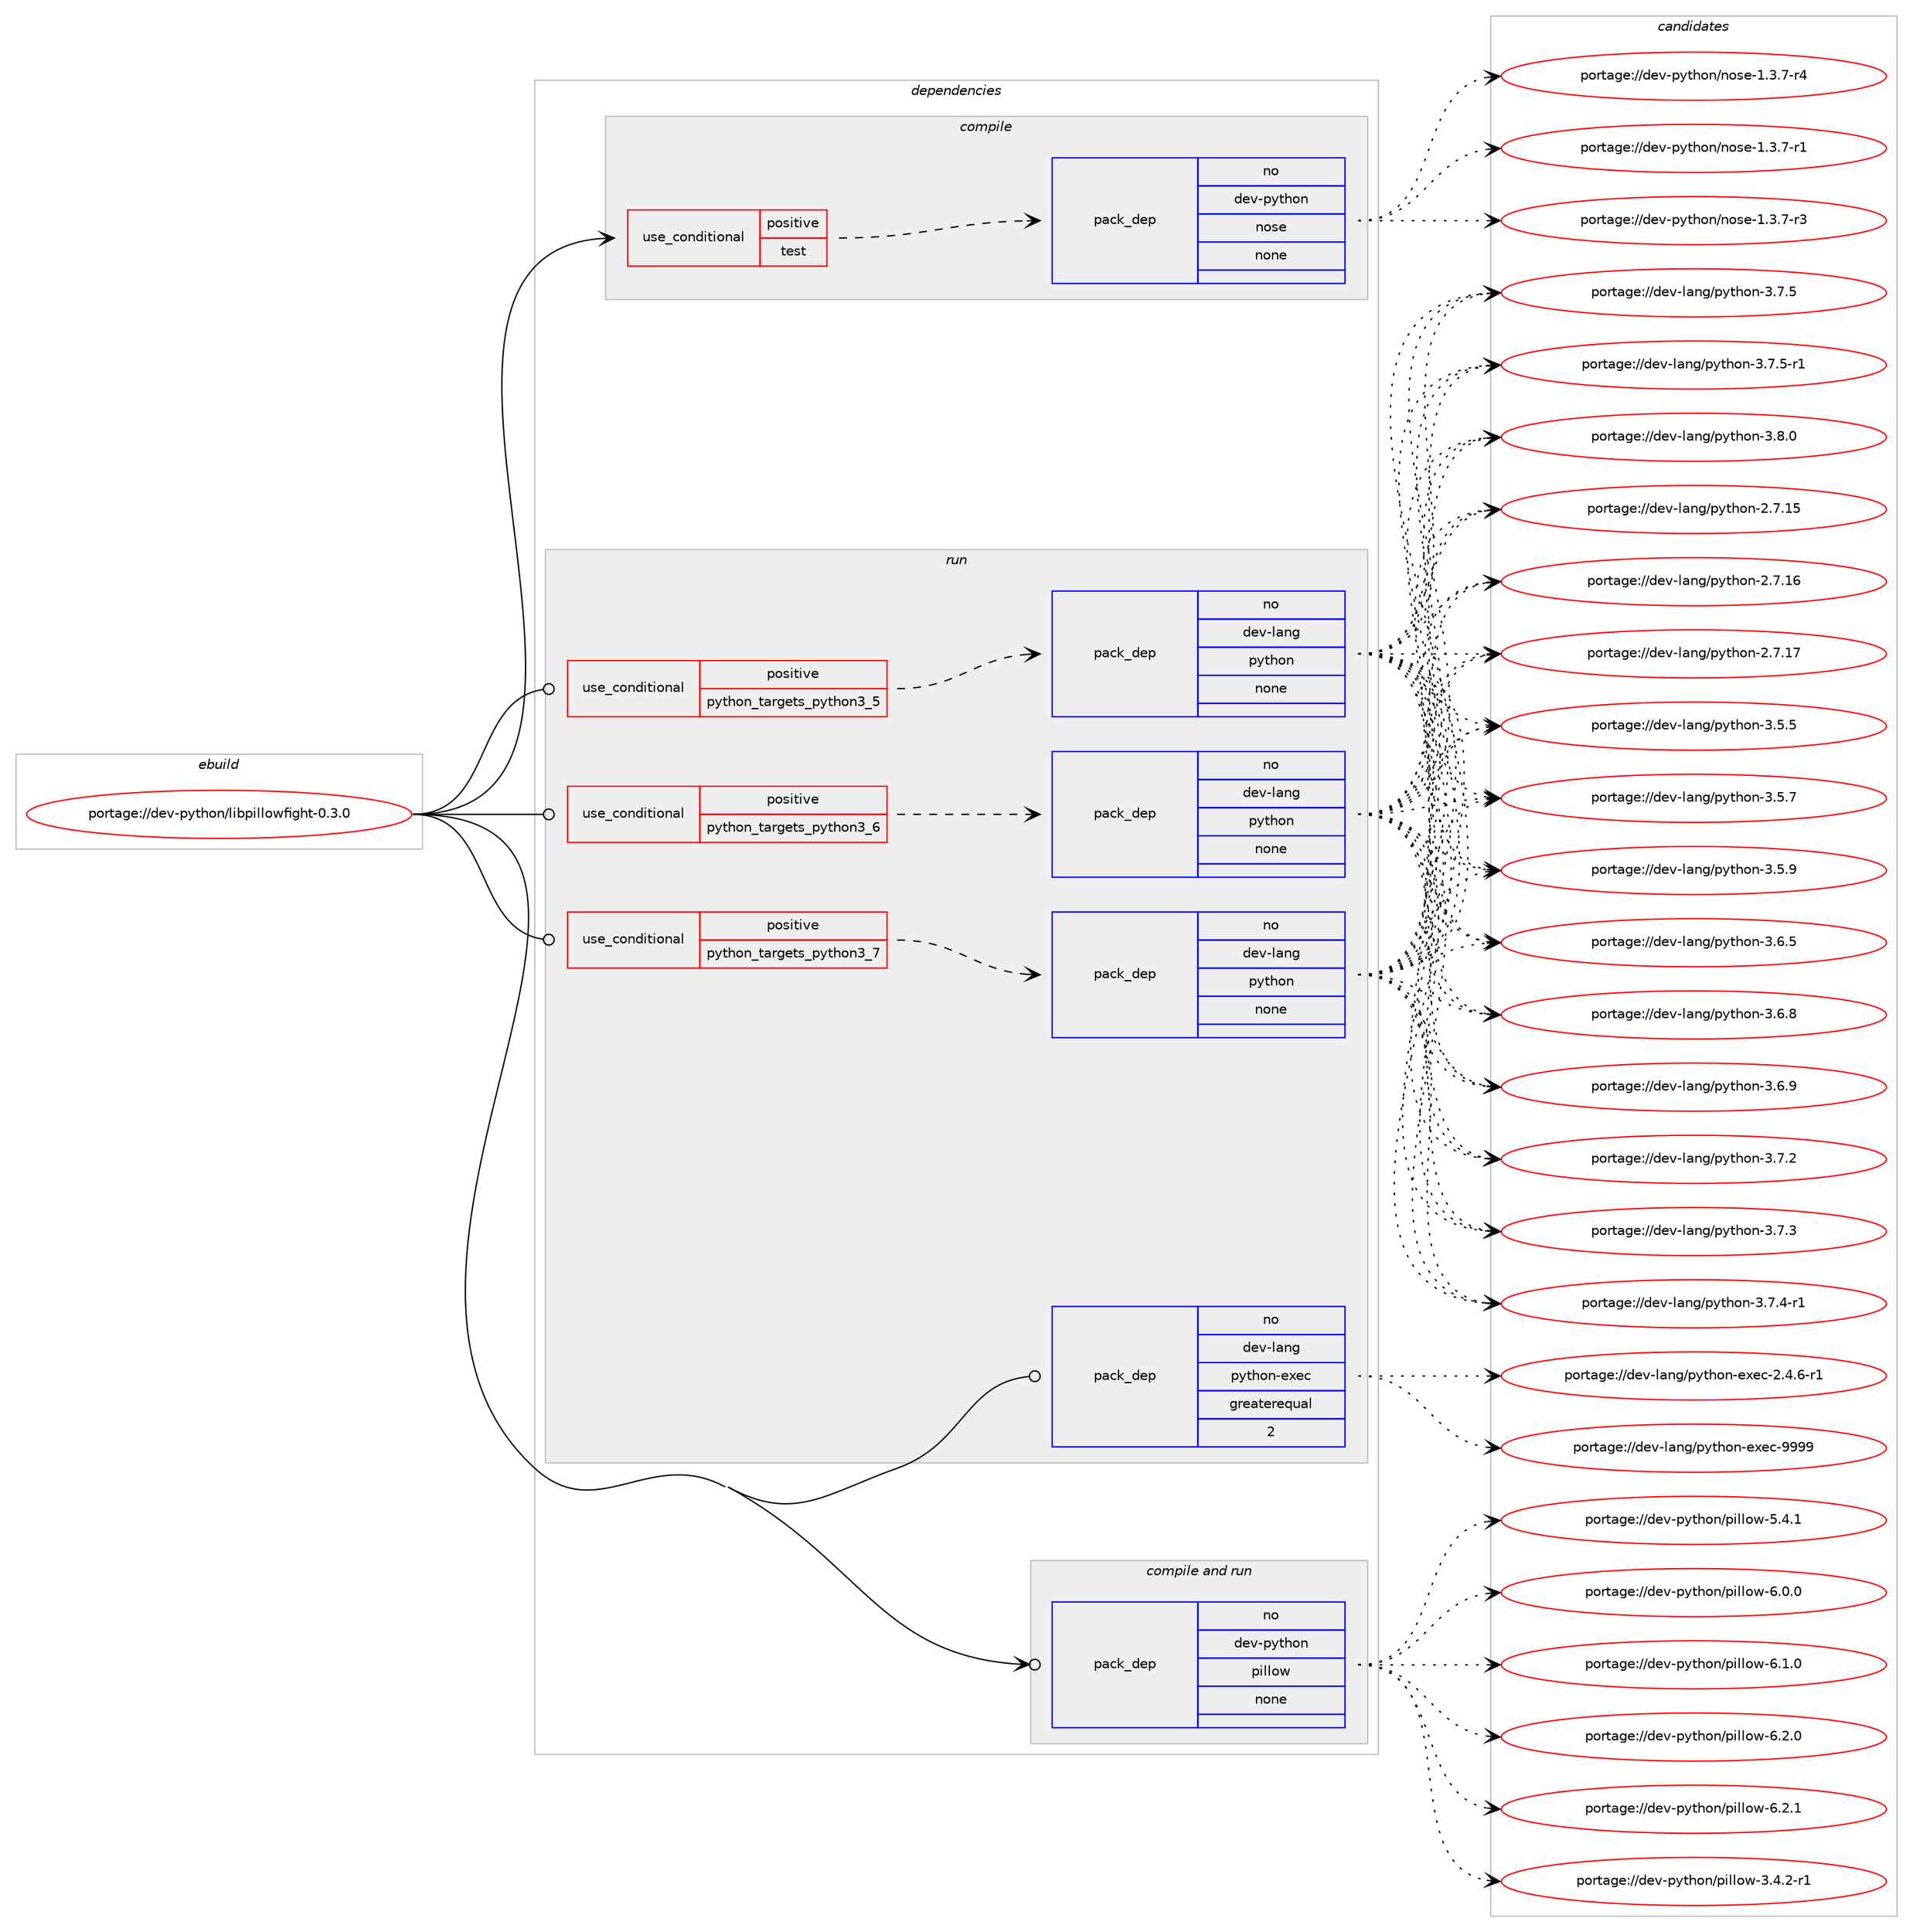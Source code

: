 digraph prolog {

# *************
# Graph options
# *************

newrank=true;
concentrate=true;
compound=true;
graph [rankdir=LR,fontname=Helvetica,fontsize=10,ranksep=1.5];#, ranksep=2.5, nodesep=0.2];
edge  [arrowhead=vee];
node  [fontname=Helvetica,fontsize=10];

# **********
# The ebuild
# **********

subgraph cluster_leftcol {
color=gray;
rank=same;
label=<<i>ebuild</i>>;
id [label="portage://dev-python/libpillowfight-0.3.0", color=red, width=4, href="../dev-python/libpillowfight-0.3.0.svg"];
}

# ****************
# The dependencies
# ****************

subgraph cluster_midcol {
color=gray;
label=<<i>dependencies</i>>;
subgraph cluster_compile {
fillcolor="#eeeeee";
style=filled;
label=<<i>compile</i>>;
subgraph cond31202 {
dependency147769 [label=<<TABLE BORDER="0" CELLBORDER="1" CELLSPACING="0" CELLPADDING="4"><TR><TD ROWSPAN="3" CELLPADDING="10">use_conditional</TD></TR><TR><TD>positive</TD></TR><TR><TD>test</TD></TR></TABLE>>, shape=none, color=red];
subgraph pack113242 {
dependency147770 [label=<<TABLE BORDER="0" CELLBORDER="1" CELLSPACING="0" CELLPADDING="4" WIDTH="220"><TR><TD ROWSPAN="6" CELLPADDING="30">pack_dep</TD></TR><TR><TD WIDTH="110">no</TD></TR><TR><TD>dev-python</TD></TR><TR><TD>nose</TD></TR><TR><TD>none</TD></TR><TR><TD></TD></TR></TABLE>>, shape=none, color=blue];
}
dependency147769:e -> dependency147770:w [weight=20,style="dashed",arrowhead="vee"];
}
id:e -> dependency147769:w [weight=20,style="solid",arrowhead="vee"];
}
subgraph cluster_compileandrun {
fillcolor="#eeeeee";
style=filled;
label=<<i>compile and run</i>>;
subgraph pack113243 {
dependency147771 [label=<<TABLE BORDER="0" CELLBORDER="1" CELLSPACING="0" CELLPADDING="4" WIDTH="220"><TR><TD ROWSPAN="6" CELLPADDING="30">pack_dep</TD></TR><TR><TD WIDTH="110">no</TD></TR><TR><TD>dev-python</TD></TR><TR><TD>pillow</TD></TR><TR><TD>none</TD></TR><TR><TD></TD></TR></TABLE>>, shape=none, color=blue];
}
id:e -> dependency147771:w [weight=20,style="solid",arrowhead="odotvee"];
}
subgraph cluster_run {
fillcolor="#eeeeee";
style=filled;
label=<<i>run</i>>;
subgraph cond31203 {
dependency147772 [label=<<TABLE BORDER="0" CELLBORDER="1" CELLSPACING="0" CELLPADDING="4"><TR><TD ROWSPAN="3" CELLPADDING="10">use_conditional</TD></TR><TR><TD>positive</TD></TR><TR><TD>python_targets_python3_5</TD></TR></TABLE>>, shape=none, color=red];
subgraph pack113244 {
dependency147773 [label=<<TABLE BORDER="0" CELLBORDER="1" CELLSPACING="0" CELLPADDING="4" WIDTH="220"><TR><TD ROWSPAN="6" CELLPADDING="30">pack_dep</TD></TR><TR><TD WIDTH="110">no</TD></TR><TR><TD>dev-lang</TD></TR><TR><TD>python</TD></TR><TR><TD>none</TD></TR><TR><TD></TD></TR></TABLE>>, shape=none, color=blue];
}
dependency147772:e -> dependency147773:w [weight=20,style="dashed",arrowhead="vee"];
}
id:e -> dependency147772:w [weight=20,style="solid",arrowhead="odot"];
subgraph cond31204 {
dependency147774 [label=<<TABLE BORDER="0" CELLBORDER="1" CELLSPACING="0" CELLPADDING="4"><TR><TD ROWSPAN="3" CELLPADDING="10">use_conditional</TD></TR><TR><TD>positive</TD></TR><TR><TD>python_targets_python3_6</TD></TR></TABLE>>, shape=none, color=red];
subgraph pack113245 {
dependency147775 [label=<<TABLE BORDER="0" CELLBORDER="1" CELLSPACING="0" CELLPADDING="4" WIDTH="220"><TR><TD ROWSPAN="6" CELLPADDING="30">pack_dep</TD></TR><TR><TD WIDTH="110">no</TD></TR><TR><TD>dev-lang</TD></TR><TR><TD>python</TD></TR><TR><TD>none</TD></TR><TR><TD></TD></TR></TABLE>>, shape=none, color=blue];
}
dependency147774:e -> dependency147775:w [weight=20,style="dashed",arrowhead="vee"];
}
id:e -> dependency147774:w [weight=20,style="solid",arrowhead="odot"];
subgraph cond31205 {
dependency147776 [label=<<TABLE BORDER="0" CELLBORDER="1" CELLSPACING="0" CELLPADDING="4"><TR><TD ROWSPAN="3" CELLPADDING="10">use_conditional</TD></TR><TR><TD>positive</TD></TR><TR><TD>python_targets_python3_7</TD></TR></TABLE>>, shape=none, color=red];
subgraph pack113246 {
dependency147777 [label=<<TABLE BORDER="0" CELLBORDER="1" CELLSPACING="0" CELLPADDING="4" WIDTH="220"><TR><TD ROWSPAN="6" CELLPADDING="30">pack_dep</TD></TR><TR><TD WIDTH="110">no</TD></TR><TR><TD>dev-lang</TD></TR><TR><TD>python</TD></TR><TR><TD>none</TD></TR><TR><TD></TD></TR></TABLE>>, shape=none, color=blue];
}
dependency147776:e -> dependency147777:w [weight=20,style="dashed",arrowhead="vee"];
}
id:e -> dependency147776:w [weight=20,style="solid",arrowhead="odot"];
subgraph pack113247 {
dependency147778 [label=<<TABLE BORDER="0" CELLBORDER="1" CELLSPACING="0" CELLPADDING="4" WIDTH="220"><TR><TD ROWSPAN="6" CELLPADDING="30">pack_dep</TD></TR><TR><TD WIDTH="110">no</TD></TR><TR><TD>dev-lang</TD></TR><TR><TD>python-exec</TD></TR><TR><TD>greaterequal</TD></TR><TR><TD>2</TD></TR></TABLE>>, shape=none, color=blue];
}
id:e -> dependency147778:w [weight=20,style="solid",arrowhead="odot"];
}
}

# **************
# The candidates
# **************

subgraph cluster_choices {
rank=same;
color=gray;
label=<<i>candidates</i>>;

subgraph choice113242 {
color=black;
nodesep=1;
choiceportage10010111845112121116104111110471101111151014549465146554511449 [label="portage://dev-python/nose-1.3.7-r1", color=red, width=4,href="../dev-python/nose-1.3.7-r1.svg"];
choiceportage10010111845112121116104111110471101111151014549465146554511451 [label="portage://dev-python/nose-1.3.7-r3", color=red, width=4,href="../dev-python/nose-1.3.7-r3.svg"];
choiceportage10010111845112121116104111110471101111151014549465146554511452 [label="portage://dev-python/nose-1.3.7-r4", color=red, width=4,href="../dev-python/nose-1.3.7-r4.svg"];
dependency147770:e -> choiceportage10010111845112121116104111110471101111151014549465146554511449:w [style=dotted,weight="100"];
dependency147770:e -> choiceportage10010111845112121116104111110471101111151014549465146554511451:w [style=dotted,weight="100"];
dependency147770:e -> choiceportage10010111845112121116104111110471101111151014549465146554511452:w [style=dotted,weight="100"];
}
subgraph choice113243 {
color=black;
nodesep=1;
choiceportage10010111845112121116104111110471121051081081111194551465246504511449 [label="portage://dev-python/pillow-3.4.2-r1", color=red, width=4,href="../dev-python/pillow-3.4.2-r1.svg"];
choiceportage1001011184511212111610411111047112105108108111119455346524649 [label="portage://dev-python/pillow-5.4.1", color=red, width=4,href="../dev-python/pillow-5.4.1.svg"];
choiceportage1001011184511212111610411111047112105108108111119455446484648 [label="portage://dev-python/pillow-6.0.0", color=red, width=4,href="../dev-python/pillow-6.0.0.svg"];
choiceportage1001011184511212111610411111047112105108108111119455446494648 [label="portage://dev-python/pillow-6.1.0", color=red, width=4,href="../dev-python/pillow-6.1.0.svg"];
choiceportage1001011184511212111610411111047112105108108111119455446504648 [label="portage://dev-python/pillow-6.2.0", color=red, width=4,href="../dev-python/pillow-6.2.0.svg"];
choiceportage1001011184511212111610411111047112105108108111119455446504649 [label="portage://dev-python/pillow-6.2.1", color=red, width=4,href="../dev-python/pillow-6.2.1.svg"];
dependency147771:e -> choiceportage10010111845112121116104111110471121051081081111194551465246504511449:w [style=dotted,weight="100"];
dependency147771:e -> choiceportage1001011184511212111610411111047112105108108111119455346524649:w [style=dotted,weight="100"];
dependency147771:e -> choiceportage1001011184511212111610411111047112105108108111119455446484648:w [style=dotted,weight="100"];
dependency147771:e -> choiceportage1001011184511212111610411111047112105108108111119455446494648:w [style=dotted,weight="100"];
dependency147771:e -> choiceportage1001011184511212111610411111047112105108108111119455446504648:w [style=dotted,weight="100"];
dependency147771:e -> choiceportage1001011184511212111610411111047112105108108111119455446504649:w [style=dotted,weight="100"];
}
subgraph choice113244 {
color=black;
nodesep=1;
choiceportage10010111845108971101034711212111610411111045504655464953 [label="portage://dev-lang/python-2.7.15", color=red, width=4,href="../dev-lang/python-2.7.15.svg"];
choiceportage10010111845108971101034711212111610411111045504655464954 [label="portage://dev-lang/python-2.7.16", color=red, width=4,href="../dev-lang/python-2.7.16.svg"];
choiceportage10010111845108971101034711212111610411111045504655464955 [label="portage://dev-lang/python-2.7.17", color=red, width=4,href="../dev-lang/python-2.7.17.svg"];
choiceportage100101118451089711010347112121116104111110455146534653 [label="portage://dev-lang/python-3.5.5", color=red, width=4,href="../dev-lang/python-3.5.5.svg"];
choiceportage100101118451089711010347112121116104111110455146534655 [label="portage://dev-lang/python-3.5.7", color=red, width=4,href="../dev-lang/python-3.5.7.svg"];
choiceportage100101118451089711010347112121116104111110455146534657 [label="portage://dev-lang/python-3.5.9", color=red, width=4,href="../dev-lang/python-3.5.9.svg"];
choiceportage100101118451089711010347112121116104111110455146544653 [label="portage://dev-lang/python-3.6.5", color=red, width=4,href="../dev-lang/python-3.6.5.svg"];
choiceportage100101118451089711010347112121116104111110455146544656 [label="portage://dev-lang/python-3.6.8", color=red, width=4,href="../dev-lang/python-3.6.8.svg"];
choiceportage100101118451089711010347112121116104111110455146544657 [label="portage://dev-lang/python-3.6.9", color=red, width=4,href="../dev-lang/python-3.6.9.svg"];
choiceportage100101118451089711010347112121116104111110455146554650 [label="portage://dev-lang/python-3.7.2", color=red, width=4,href="../dev-lang/python-3.7.2.svg"];
choiceportage100101118451089711010347112121116104111110455146554651 [label="portage://dev-lang/python-3.7.3", color=red, width=4,href="../dev-lang/python-3.7.3.svg"];
choiceportage1001011184510897110103471121211161041111104551465546524511449 [label="portage://dev-lang/python-3.7.4-r1", color=red, width=4,href="../dev-lang/python-3.7.4-r1.svg"];
choiceportage100101118451089711010347112121116104111110455146554653 [label="portage://dev-lang/python-3.7.5", color=red, width=4,href="../dev-lang/python-3.7.5.svg"];
choiceportage1001011184510897110103471121211161041111104551465546534511449 [label="portage://dev-lang/python-3.7.5-r1", color=red, width=4,href="../dev-lang/python-3.7.5-r1.svg"];
choiceportage100101118451089711010347112121116104111110455146564648 [label="portage://dev-lang/python-3.8.0", color=red, width=4,href="../dev-lang/python-3.8.0.svg"];
dependency147773:e -> choiceportage10010111845108971101034711212111610411111045504655464953:w [style=dotted,weight="100"];
dependency147773:e -> choiceportage10010111845108971101034711212111610411111045504655464954:w [style=dotted,weight="100"];
dependency147773:e -> choiceportage10010111845108971101034711212111610411111045504655464955:w [style=dotted,weight="100"];
dependency147773:e -> choiceportage100101118451089711010347112121116104111110455146534653:w [style=dotted,weight="100"];
dependency147773:e -> choiceportage100101118451089711010347112121116104111110455146534655:w [style=dotted,weight="100"];
dependency147773:e -> choiceportage100101118451089711010347112121116104111110455146534657:w [style=dotted,weight="100"];
dependency147773:e -> choiceportage100101118451089711010347112121116104111110455146544653:w [style=dotted,weight="100"];
dependency147773:e -> choiceportage100101118451089711010347112121116104111110455146544656:w [style=dotted,weight="100"];
dependency147773:e -> choiceportage100101118451089711010347112121116104111110455146544657:w [style=dotted,weight="100"];
dependency147773:e -> choiceportage100101118451089711010347112121116104111110455146554650:w [style=dotted,weight="100"];
dependency147773:e -> choiceportage100101118451089711010347112121116104111110455146554651:w [style=dotted,weight="100"];
dependency147773:e -> choiceportage1001011184510897110103471121211161041111104551465546524511449:w [style=dotted,weight="100"];
dependency147773:e -> choiceportage100101118451089711010347112121116104111110455146554653:w [style=dotted,weight="100"];
dependency147773:e -> choiceportage1001011184510897110103471121211161041111104551465546534511449:w [style=dotted,weight="100"];
dependency147773:e -> choiceportage100101118451089711010347112121116104111110455146564648:w [style=dotted,weight="100"];
}
subgraph choice113245 {
color=black;
nodesep=1;
choiceportage10010111845108971101034711212111610411111045504655464953 [label="portage://dev-lang/python-2.7.15", color=red, width=4,href="../dev-lang/python-2.7.15.svg"];
choiceportage10010111845108971101034711212111610411111045504655464954 [label="portage://dev-lang/python-2.7.16", color=red, width=4,href="../dev-lang/python-2.7.16.svg"];
choiceportage10010111845108971101034711212111610411111045504655464955 [label="portage://dev-lang/python-2.7.17", color=red, width=4,href="../dev-lang/python-2.7.17.svg"];
choiceportage100101118451089711010347112121116104111110455146534653 [label="portage://dev-lang/python-3.5.5", color=red, width=4,href="../dev-lang/python-3.5.5.svg"];
choiceportage100101118451089711010347112121116104111110455146534655 [label="portage://dev-lang/python-3.5.7", color=red, width=4,href="../dev-lang/python-3.5.7.svg"];
choiceportage100101118451089711010347112121116104111110455146534657 [label="portage://dev-lang/python-3.5.9", color=red, width=4,href="../dev-lang/python-3.5.9.svg"];
choiceportage100101118451089711010347112121116104111110455146544653 [label="portage://dev-lang/python-3.6.5", color=red, width=4,href="../dev-lang/python-3.6.5.svg"];
choiceportage100101118451089711010347112121116104111110455146544656 [label="portage://dev-lang/python-3.6.8", color=red, width=4,href="../dev-lang/python-3.6.8.svg"];
choiceportage100101118451089711010347112121116104111110455146544657 [label="portage://dev-lang/python-3.6.9", color=red, width=4,href="../dev-lang/python-3.6.9.svg"];
choiceportage100101118451089711010347112121116104111110455146554650 [label="portage://dev-lang/python-3.7.2", color=red, width=4,href="../dev-lang/python-3.7.2.svg"];
choiceportage100101118451089711010347112121116104111110455146554651 [label="portage://dev-lang/python-3.7.3", color=red, width=4,href="../dev-lang/python-3.7.3.svg"];
choiceportage1001011184510897110103471121211161041111104551465546524511449 [label="portage://dev-lang/python-3.7.4-r1", color=red, width=4,href="../dev-lang/python-3.7.4-r1.svg"];
choiceportage100101118451089711010347112121116104111110455146554653 [label="portage://dev-lang/python-3.7.5", color=red, width=4,href="../dev-lang/python-3.7.5.svg"];
choiceportage1001011184510897110103471121211161041111104551465546534511449 [label="portage://dev-lang/python-3.7.5-r1", color=red, width=4,href="../dev-lang/python-3.7.5-r1.svg"];
choiceportage100101118451089711010347112121116104111110455146564648 [label="portage://dev-lang/python-3.8.0", color=red, width=4,href="../dev-lang/python-3.8.0.svg"];
dependency147775:e -> choiceportage10010111845108971101034711212111610411111045504655464953:w [style=dotted,weight="100"];
dependency147775:e -> choiceportage10010111845108971101034711212111610411111045504655464954:w [style=dotted,weight="100"];
dependency147775:e -> choiceportage10010111845108971101034711212111610411111045504655464955:w [style=dotted,weight="100"];
dependency147775:e -> choiceportage100101118451089711010347112121116104111110455146534653:w [style=dotted,weight="100"];
dependency147775:e -> choiceportage100101118451089711010347112121116104111110455146534655:w [style=dotted,weight="100"];
dependency147775:e -> choiceportage100101118451089711010347112121116104111110455146534657:w [style=dotted,weight="100"];
dependency147775:e -> choiceportage100101118451089711010347112121116104111110455146544653:w [style=dotted,weight="100"];
dependency147775:e -> choiceportage100101118451089711010347112121116104111110455146544656:w [style=dotted,weight="100"];
dependency147775:e -> choiceportage100101118451089711010347112121116104111110455146544657:w [style=dotted,weight="100"];
dependency147775:e -> choiceportage100101118451089711010347112121116104111110455146554650:w [style=dotted,weight="100"];
dependency147775:e -> choiceportage100101118451089711010347112121116104111110455146554651:w [style=dotted,weight="100"];
dependency147775:e -> choiceportage1001011184510897110103471121211161041111104551465546524511449:w [style=dotted,weight="100"];
dependency147775:e -> choiceportage100101118451089711010347112121116104111110455146554653:w [style=dotted,weight="100"];
dependency147775:e -> choiceportage1001011184510897110103471121211161041111104551465546534511449:w [style=dotted,weight="100"];
dependency147775:e -> choiceportage100101118451089711010347112121116104111110455146564648:w [style=dotted,weight="100"];
}
subgraph choice113246 {
color=black;
nodesep=1;
choiceportage10010111845108971101034711212111610411111045504655464953 [label="portage://dev-lang/python-2.7.15", color=red, width=4,href="../dev-lang/python-2.7.15.svg"];
choiceportage10010111845108971101034711212111610411111045504655464954 [label="portage://dev-lang/python-2.7.16", color=red, width=4,href="../dev-lang/python-2.7.16.svg"];
choiceportage10010111845108971101034711212111610411111045504655464955 [label="portage://dev-lang/python-2.7.17", color=red, width=4,href="../dev-lang/python-2.7.17.svg"];
choiceportage100101118451089711010347112121116104111110455146534653 [label="portage://dev-lang/python-3.5.5", color=red, width=4,href="../dev-lang/python-3.5.5.svg"];
choiceportage100101118451089711010347112121116104111110455146534655 [label="portage://dev-lang/python-3.5.7", color=red, width=4,href="../dev-lang/python-3.5.7.svg"];
choiceportage100101118451089711010347112121116104111110455146534657 [label="portage://dev-lang/python-3.5.9", color=red, width=4,href="../dev-lang/python-3.5.9.svg"];
choiceportage100101118451089711010347112121116104111110455146544653 [label="portage://dev-lang/python-3.6.5", color=red, width=4,href="../dev-lang/python-3.6.5.svg"];
choiceportage100101118451089711010347112121116104111110455146544656 [label="portage://dev-lang/python-3.6.8", color=red, width=4,href="../dev-lang/python-3.6.8.svg"];
choiceportage100101118451089711010347112121116104111110455146544657 [label="portage://dev-lang/python-3.6.9", color=red, width=4,href="../dev-lang/python-3.6.9.svg"];
choiceportage100101118451089711010347112121116104111110455146554650 [label="portage://dev-lang/python-3.7.2", color=red, width=4,href="../dev-lang/python-3.7.2.svg"];
choiceportage100101118451089711010347112121116104111110455146554651 [label="portage://dev-lang/python-3.7.3", color=red, width=4,href="../dev-lang/python-3.7.3.svg"];
choiceportage1001011184510897110103471121211161041111104551465546524511449 [label="portage://dev-lang/python-3.7.4-r1", color=red, width=4,href="../dev-lang/python-3.7.4-r1.svg"];
choiceportage100101118451089711010347112121116104111110455146554653 [label="portage://dev-lang/python-3.7.5", color=red, width=4,href="../dev-lang/python-3.7.5.svg"];
choiceportage1001011184510897110103471121211161041111104551465546534511449 [label="portage://dev-lang/python-3.7.5-r1", color=red, width=4,href="../dev-lang/python-3.7.5-r1.svg"];
choiceportage100101118451089711010347112121116104111110455146564648 [label="portage://dev-lang/python-3.8.0", color=red, width=4,href="../dev-lang/python-3.8.0.svg"];
dependency147777:e -> choiceportage10010111845108971101034711212111610411111045504655464953:w [style=dotted,weight="100"];
dependency147777:e -> choiceportage10010111845108971101034711212111610411111045504655464954:w [style=dotted,weight="100"];
dependency147777:e -> choiceportage10010111845108971101034711212111610411111045504655464955:w [style=dotted,weight="100"];
dependency147777:e -> choiceportage100101118451089711010347112121116104111110455146534653:w [style=dotted,weight="100"];
dependency147777:e -> choiceportage100101118451089711010347112121116104111110455146534655:w [style=dotted,weight="100"];
dependency147777:e -> choiceportage100101118451089711010347112121116104111110455146534657:w [style=dotted,weight="100"];
dependency147777:e -> choiceportage100101118451089711010347112121116104111110455146544653:w [style=dotted,weight="100"];
dependency147777:e -> choiceportage100101118451089711010347112121116104111110455146544656:w [style=dotted,weight="100"];
dependency147777:e -> choiceportage100101118451089711010347112121116104111110455146544657:w [style=dotted,weight="100"];
dependency147777:e -> choiceportage100101118451089711010347112121116104111110455146554650:w [style=dotted,weight="100"];
dependency147777:e -> choiceportage100101118451089711010347112121116104111110455146554651:w [style=dotted,weight="100"];
dependency147777:e -> choiceportage1001011184510897110103471121211161041111104551465546524511449:w [style=dotted,weight="100"];
dependency147777:e -> choiceportage100101118451089711010347112121116104111110455146554653:w [style=dotted,weight="100"];
dependency147777:e -> choiceportage1001011184510897110103471121211161041111104551465546534511449:w [style=dotted,weight="100"];
dependency147777:e -> choiceportage100101118451089711010347112121116104111110455146564648:w [style=dotted,weight="100"];
}
subgraph choice113247 {
color=black;
nodesep=1;
choiceportage10010111845108971101034711212111610411111045101120101994550465246544511449 [label="portage://dev-lang/python-exec-2.4.6-r1", color=red, width=4,href="../dev-lang/python-exec-2.4.6-r1.svg"];
choiceportage10010111845108971101034711212111610411111045101120101994557575757 [label="portage://dev-lang/python-exec-9999", color=red, width=4,href="../dev-lang/python-exec-9999.svg"];
dependency147778:e -> choiceportage10010111845108971101034711212111610411111045101120101994550465246544511449:w [style=dotted,weight="100"];
dependency147778:e -> choiceportage10010111845108971101034711212111610411111045101120101994557575757:w [style=dotted,weight="100"];
}
}

}

